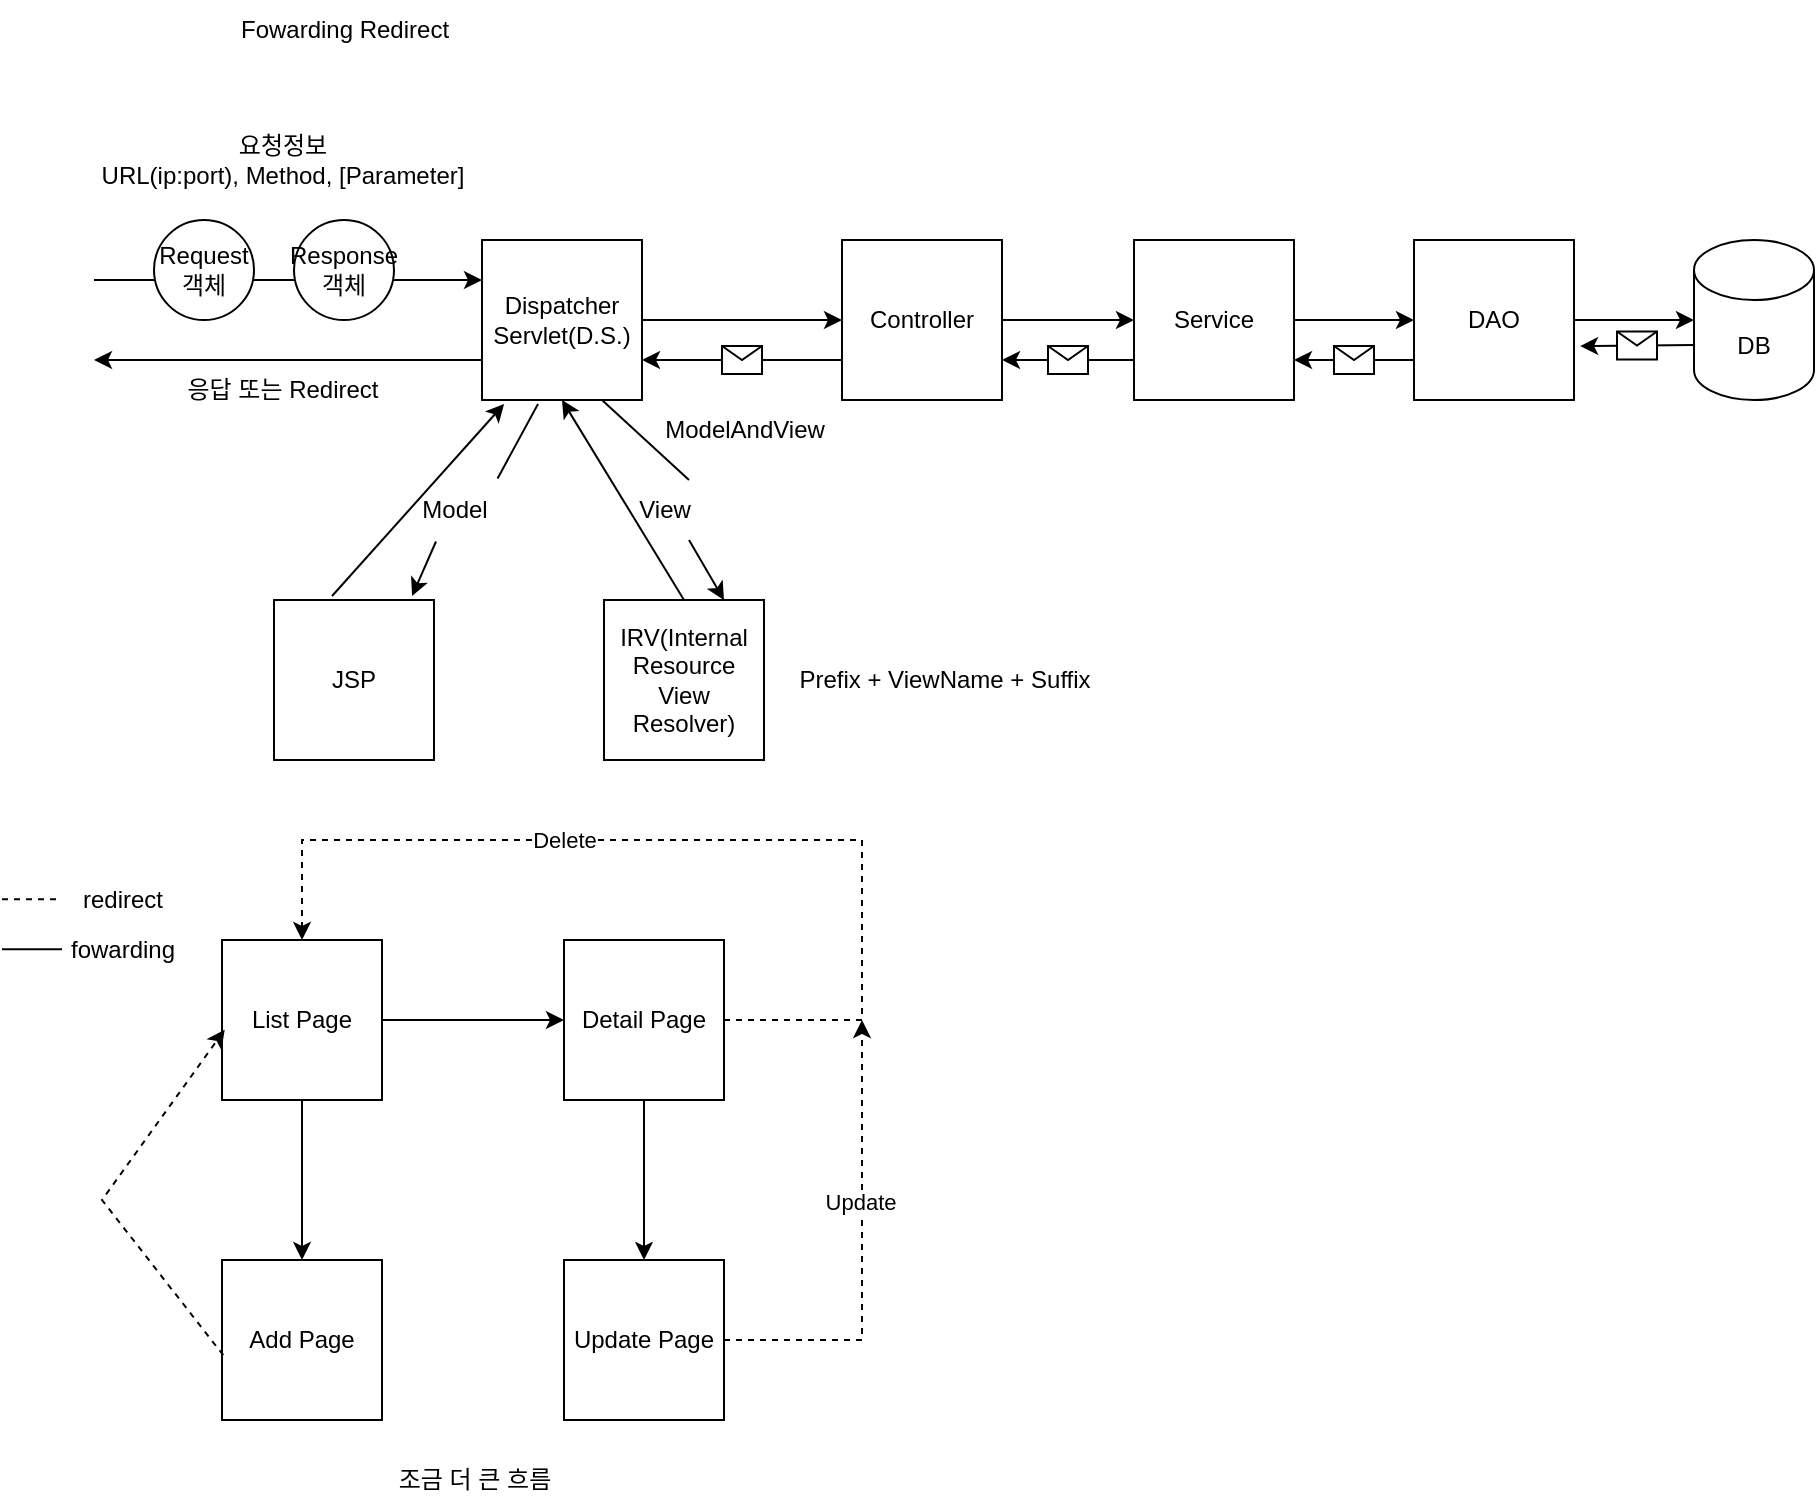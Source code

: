 <mxfile version="20.8.18" type="github" pages="4">
  <diagram name="Flow" id="SFtcmK7Nqqrt-ngyzojN">
    <mxGraphModel dx="1434" dy="756" grid="1" gridSize="10" guides="1" tooltips="1" connect="1" arrows="1" fold="1" page="1" pageScale="1" pageWidth="1169" pageHeight="827" math="0" shadow="0">
      <root>
        <mxCell id="0" />
        <mxCell id="1" parent="0" />
        <mxCell id="UZKCKIMM1cQln6kZ_rzy-1" value="DB" style="shape=cylinder3;whiteSpace=wrap;html=1;boundedLbl=1;backgroundOutline=1;size=15;" parent="1" vertex="1">
          <mxGeometry x="876" y="170" width="60" height="80" as="geometry" />
        </mxCell>
        <mxCell id="UZKCKIMM1cQln6kZ_rzy-2" value="DAO" style="whiteSpace=wrap;html=1;aspect=fixed;" parent="1" vertex="1">
          <mxGeometry x="736" y="170" width="80" height="80" as="geometry" />
        </mxCell>
        <mxCell id="UZKCKIMM1cQln6kZ_rzy-3" value="Service" style="whiteSpace=wrap;html=1;aspect=fixed;" parent="1" vertex="1">
          <mxGeometry x="596" y="170" width="80" height="80" as="geometry" />
        </mxCell>
        <mxCell id="UZKCKIMM1cQln6kZ_rzy-4" value="JSP" style="whiteSpace=wrap;html=1;aspect=fixed;" parent="1" vertex="1">
          <mxGeometry x="166" y="350" width="80" height="80" as="geometry" />
        </mxCell>
        <mxCell id="UZKCKIMM1cQln6kZ_rzy-5" value="Dispatcher Servlet(D.S.)" style="whiteSpace=wrap;html=1;aspect=fixed;" parent="1" vertex="1">
          <mxGeometry x="270" y="170" width="80" height="80" as="geometry" />
        </mxCell>
        <mxCell id="UZKCKIMM1cQln6kZ_rzy-6" value="IRV(Internal Resource View Resolver)" style="whiteSpace=wrap;html=1;aspect=fixed;" parent="1" vertex="1">
          <mxGeometry x="331" y="350" width="80" height="80" as="geometry" />
        </mxCell>
        <mxCell id="UZKCKIMM1cQln6kZ_rzy-7" value="" style="endArrow=classic;html=1;rounded=0;startArrow=none;" parent="1" source="UZKCKIMM1cQln6kZ_rzy-10" edge="1">
          <mxGeometry width="50" height="50" relative="1" as="geometry">
            <mxPoint x="476" y="260" as="sourcePoint" />
            <mxPoint x="516" y="210" as="targetPoint" />
          </mxGeometry>
        </mxCell>
        <mxCell id="UZKCKIMM1cQln6kZ_rzy-8" value="" style="endArrow=classic;html=1;rounded=0;exitX=0;exitY=0;exitDx=0;exitDy=52.5;exitPerimeter=0;entryX=1.038;entryY=0.663;entryDx=0;entryDy=0;entryPerimeter=0;" parent="1" source="UZKCKIMM1cQln6kZ_rzy-1" target="UZKCKIMM1cQln6kZ_rzy-2" edge="1">
          <mxGeometry relative="1" as="geometry">
            <mxPoint x="696" y="360" as="sourcePoint" />
            <mxPoint x="796" y="360" as="targetPoint" />
          </mxGeometry>
        </mxCell>
        <mxCell id="UZKCKIMM1cQln6kZ_rzy-9" value="" style="shape=message;html=1;outlineConnect=0;" parent="UZKCKIMM1cQln6kZ_rzy-8" vertex="1">
          <mxGeometry width="20" height="14" relative="1" as="geometry">
            <mxPoint x="-10" y="-7" as="offset" />
          </mxGeometry>
        </mxCell>
        <mxCell id="UZKCKIMM1cQln6kZ_rzy-10" value="Controller" style="whiteSpace=wrap;html=1;aspect=fixed;" parent="1" vertex="1">
          <mxGeometry x="450" y="170" width="80" height="80" as="geometry" />
        </mxCell>
        <mxCell id="UZKCKIMM1cQln6kZ_rzy-11" value="" style="endArrow=classic;html=1;rounded=0;entryX=0;entryY=0.5;entryDx=0;entryDy=0;" parent="1" source="UZKCKIMM1cQln6kZ_rzy-5" target="UZKCKIMM1cQln6kZ_rzy-10" edge="1">
          <mxGeometry width="50" height="50" relative="1" as="geometry">
            <mxPoint x="396" y="260" as="sourcePoint" />
            <mxPoint x="446" y="210" as="targetPoint" />
          </mxGeometry>
        </mxCell>
        <mxCell id="UZKCKIMM1cQln6kZ_rzy-12" value="" style="endArrow=classic;html=1;rounded=0;entryX=0;entryY=0.5;entryDx=0;entryDy=0;" parent="1" source="UZKCKIMM1cQln6kZ_rzy-10" target="UZKCKIMM1cQln6kZ_rzy-3" edge="1">
          <mxGeometry width="50" height="50" relative="1" as="geometry">
            <mxPoint x="530" y="260" as="sourcePoint" />
            <mxPoint x="596" y="210" as="targetPoint" />
          </mxGeometry>
        </mxCell>
        <mxCell id="UZKCKIMM1cQln6kZ_rzy-13" value="" style="endArrow=classic;html=1;rounded=0;entryX=0;entryY=0.5;entryDx=0;entryDy=0;" parent="1" source="UZKCKIMM1cQln6kZ_rzy-3" target="UZKCKIMM1cQln6kZ_rzy-2" edge="1">
          <mxGeometry width="50" height="50" relative="1" as="geometry">
            <mxPoint x="676" y="260" as="sourcePoint" />
            <mxPoint x="736" y="210" as="targetPoint" />
          </mxGeometry>
        </mxCell>
        <mxCell id="UZKCKIMM1cQln6kZ_rzy-14" value="" style="endArrow=classic;html=1;rounded=0;entryX=0;entryY=0.5;entryDx=0;entryDy=0;entryPerimeter=0;" parent="1" source="UZKCKIMM1cQln6kZ_rzy-2" target="UZKCKIMM1cQln6kZ_rzy-1" edge="1">
          <mxGeometry width="50" height="50" relative="1" as="geometry">
            <mxPoint x="816" y="260" as="sourcePoint" />
            <mxPoint x="886.711" y="210" as="targetPoint" />
          </mxGeometry>
        </mxCell>
        <mxCell id="UZKCKIMM1cQln6kZ_rzy-15" value="" style="endArrow=classic;html=1;rounded=0;exitX=0;exitY=0.75;exitDx=0;exitDy=0;entryX=1;entryY=0.75;entryDx=0;entryDy=0;" parent="1" source="UZKCKIMM1cQln6kZ_rzy-2" target="UZKCKIMM1cQln6kZ_rzy-3" edge="1">
          <mxGeometry relative="1" as="geometry">
            <mxPoint x="686" y="310" as="sourcePoint" />
            <mxPoint x="786" y="310" as="targetPoint" />
          </mxGeometry>
        </mxCell>
        <mxCell id="UZKCKIMM1cQln6kZ_rzy-16" value="" style="shape=message;html=1;outlineConnect=0;" parent="UZKCKIMM1cQln6kZ_rzy-15" vertex="1">
          <mxGeometry width="20" height="14" relative="1" as="geometry">
            <mxPoint x="-10" y="-7" as="offset" />
          </mxGeometry>
        </mxCell>
        <mxCell id="UZKCKIMM1cQln6kZ_rzy-17" value="" style="endArrow=classic;html=1;rounded=0;exitX=0;exitY=0.75;exitDx=0;exitDy=0;entryX=1;entryY=0.75;entryDx=0;entryDy=0;" parent="1" source="UZKCKIMM1cQln6kZ_rzy-3" target="UZKCKIMM1cQln6kZ_rzy-10" edge="1">
          <mxGeometry relative="1" as="geometry">
            <mxPoint x="686" y="310" as="sourcePoint" />
            <mxPoint x="786" y="310" as="targetPoint" />
          </mxGeometry>
        </mxCell>
        <mxCell id="UZKCKIMM1cQln6kZ_rzy-18" value="" style="shape=message;html=1;outlineConnect=0;" parent="UZKCKIMM1cQln6kZ_rzy-17" vertex="1">
          <mxGeometry width="20" height="14" relative="1" as="geometry">
            <mxPoint x="-10" y="-7" as="offset" />
          </mxGeometry>
        </mxCell>
        <mxCell id="UZKCKIMM1cQln6kZ_rzy-19" value="" style="endArrow=classic;html=1;rounded=0;exitX=0;exitY=0.75;exitDx=0;exitDy=0;entryX=1;entryY=0.75;entryDx=0;entryDy=0;" parent="1" source="UZKCKIMM1cQln6kZ_rzy-10" target="UZKCKIMM1cQln6kZ_rzy-5" edge="1">
          <mxGeometry relative="1" as="geometry">
            <mxPoint x="686" y="310" as="sourcePoint" />
            <mxPoint x="786" y="310" as="targetPoint" />
          </mxGeometry>
        </mxCell>
        <mxCell id="UZKCKIMM1cQln6kZ_rzy-20" value="" style="shape=message;html=1;outlineConnect=0;" parent="UZKCKIMM1cQln6kZ_rzy-19" vertex="1">
          <mxGeometry width="20" height="14" relative="1" as="geometry">
            <mxPoint x="-10" y="-7" as="offset" />
          </mxGeometry>
        </mxCell>
        <mxCell id="UZKCKIMM1cQln6kZ_rzy-21" value="ModelAndView" style="text;html=1;align=center;verticalAlign=middle;resizable=0;points=[];autosize=1;strokeColor=none;fillColor=none;" parent="1" vertex="1">
          <mxGeometry x="351" y="250" width="100" height="30" as="geometry" />
        </mxCell>
        <mxCell id="UZKCKIMM1cQln6kZ_rzy-22" value="" style="endArrow=classic;html=1;rounded=0;exitX=0.75;exitY=1;exitDx=0;exitDy=0;entryX=0.75;entryY=0;entryDx=0;entryDy=0;startArrow=none;" parent="1" source="UZKCKIMM1cQln6kZ_rzy-27" target="UZKCKIMM1cQln6kZ_rzy-6" edge="1">
          <mxGeometry width="50" height="50" relative="1" as="geometry">
            <mxPoint x="716" y="340" as="sourcePoint" />
            <mxPoint x="386" y="350" as="targetPoint" />
          </mxGeometry>
        </mxCell>
        <mxCell id="UZKCKIMM1cQln6kZ_rzy-23" value="Prefix + ViewName + Suffix" style="text;html=1;align=center;verticalAlign=middle;resizable=0;points=[];autosize=1;strokeColor=none;fillColor=none;" parent="1" vertex="1">
          <mxGeometry x="416" y="375" width="170" height="30" as="geometry" />
        </mxCell>
        <mxCell id="UZKCKIMM1cQln6kZ_rzy-24" value="" style="endArrow=classic;html=1;rounded=0;exitX=0.5;exitY=0;exitDx=0;exitDy=0;exitPerimeter=0;entryX=0.5;entryY=1;entryDx=0;entryDy=0;" parent="1" source="UZKCKIMM1cQln6kZ_rzy-6" target="UZKCKIMM1cQln6kZ_rzy-5" edge="1">
          <mxGeometry width="50" height="50" relative="1" as="geometry">
            <mxPoint x="716" y="340" as="sourcePoint" />
            <mxPoint x="766" y="290" as="targetPoint" />
          </mxGeometry>
        </mxCell>
        <mxCell id="UZKCKIMM1cQln6kZ_rzy-25" value="" style="endArrow=classic;html=1;rounded=0;exitX=0.35;exitY=1.025;exitDx=0;exitDy=0;entryX=0.863;entryY=-0.025;entryDx=0;entryDy=0;exitPerimeter=0;entryPerimeter=0;startArrow=none;" parent="1" source="UZKCKIMM1cQln6kZ_rzy-29" target="UZKCKIMM1cQln6kZ_rzy-4" edge="1">
          <mxGeometry width="50" height="50" relative="1" as="geometry">
            <mxPoint x="716" y="340" as="sourcePoint" />
            <mxPoint x="766" y="290" as="targetPoint" />
          </mxGeometry>
        </mxCell>
        <mxCell id="UZKCKIMM1cQln6kZ_rzy-26" value="" style="endArrow=none;html=1;rounded=0;exitX=0.75;exitY=1;exitDx=0;exitDy=0;entryX=0.75;entryY=0;entryDx=0;entryDy=0;" parent="1" source="UZKCKIMM1cQln6kZ_rzy-5" target="UZKCKIMM1cQln6kZ_rzy-27" edge="1">
          <mxGeometry width="50" height="50" relative="1" as="geometry">
            <mxPoint x="330" y="250" as="sourcePoint" />
            <mxPoint x="391" y="350" as="targetPoint" />
          </mxGeometry>
        </mxCell>
        <mxCell id="UZKCKIMM1cQln6kZ_rzy-27" value="View" style="text;html=1;align=center;verticalAlign=middle;resizable=0;points=[];autosize=1;strokeColor=none;fillColor=none;" parent="1" vertex="1">
          <mxGeometry x="336" y="290" width="50" height="30" as="geometry" />
        </mxCell>
        <mxCell id="UZKCKIMM1cQln6kZ_rzy-28" value="" style="endArrow=none;html=1;rounded=0;exitX=0.35;exitY=1.025;exitDx=0;exitDy=0;entryX=0.863;entryY=-0.025;entryDx=0;entryDy=0;exitPerimeter=0;entryPerimeter=0;" parent="1" source="UZKCKIMM1cQln6kZ_rzy-5" target="UZKCKIMM1cQln6kZ_rzy-29" edge="1">
          <mxGeometry width="50" height="50" relative="1" as="geometry">
            <mxPoint x="298" y="252" as="sourcePoint" />
            <mxPoint x="235.04" y="348" as="targetPoint" />
          </mxGeometry>
        </mxCell>
        <mxCell id="UZKCKIMM1cQln6kZ_rzy-29" value="Model" style="text;html=1;align=center;verticalAlign=middle;resizable=0;points=[];autosize=1;strokeColor=none;fillColor=none;" parent="1" vertex="1">
          <mxGeometry x="226" y="290" width="60" height="30" as="geometry" />
        </mxCell>
        <mxCell id="UZKCKIMM1cQln6kZ_rzy-30" value="" style="endArrow=classic;html=1;rounded=0;exitX=0.363;exitY=-0.025;exitDx=0;exitDy=0;exitPerimeter=0;entryX=0.138;entryY=1.025;entryDx=0;entryDy=0;entryPerimeter=0;" parent="1" source="UZKCKIMM1cQln6kZ_rzy-4" target="UZKCKIMM1cQln6kZ_rzy-5" edge="1">
          <mxGeometry width="50" height="50" relative="1" as="geometry">
            <mxPoint x="176" y="320" as="sourcePoint" />
            <mxPoint x="226" y="270" as="targetPoint" />
          </mxGeometry>
        </mxCell>
        <mxCell id="UZKCKIMM1cQln6kZ_rzy-31" value="" style="endArrow=classic;html=1;rounded=0;exitX=0;exitY=0.75;exitDx=0;exitDy=0;" parent="1" source="UZKCKIMM1cQln6kZ_rzy-5" edge="1">
          <mxGeometry width="50" height="50" relative="1" as="geometry">
            <mxPoint x="716" y="340" as="sourcePoint" />
            <mxPoint x="76" y="230" as="targetPoint" />
          </mxGeometry>
        </mxCell>
        <mxCell id="UZKCKIMM1cQln6kZ_rzy-32" value="" style="endArrow=classic;html=1;rounded=0;entryX=0;entryY=0.25;entryDx=0;entryDy=0;" parent="1" target="UZKCKIMM1cQln6kZ_rzy-5" edge="1">
          <mxGeometry width="50" height="50" relative="1" as="geometry">
            <mxPoint x="76" y="190" as="sourcePoint" />
            <mxPoint x="676" y="250" as="targetPoint" />
          </mxGeometry>
        </mxCell>
        <mxCell id="UZKCKIMM1cQln6kZ_rzy-33" value="요청정보&lt;br&gt;URL(ip:port), Method, [Parameter]" style="text;html=1;align=center;verticalAlign=middle;resizable=0;points=[];autosize=1;strokeColor=none;fillColor=none;" parent="1" vertex="1">
          <mxGeometry x="70" y="110" width="200" height="40" as="geometry" />
        </mxCell>
        <mxCell id="UZKCKIMM1cQln6kZ_rzy-34" value="Request&lt;br&gt;객체" style="ellipse;whiteSpace=wrap;html=1;aspect=fixed;" parent="1" vertex="1">
          <mxGeometry x="106" y="160" width="50" height="50" as="geometry" />
        </mxCell>
        <mxCell id="UZKCKIMM1cQln6kZ_rzy-35" value="Response&lt;br&gt;객체" style="ellipse;whiteSpace=wrap;html=1;aspect=fixed;" parent="1" vertex="1">
          <mxGeometry x="176" y="160" width="50" height="50" as="geometry" />
        </mxCell>
        <mxCell id="UZKCKIMM1cQln6kZ_rzy-36" value="Fowarding Redirect" style="text;html=1;align=center;verticalAlign=middle;resizable=0;points=[];autosize=1;strokeColor=none;fillColor=none;" parent="1" vertex="1">
          <mxGeometry x="136" y="50" width="130" height="30" as="geometry" />
        </mxCell>
        <mxCell id="UZKCKIMM1cQln6kZ_rzy-37" value="응답 또는 Redirect" style="text;html=1;align=center;verticalAlign=middle;resizable=0;points=[];autosize=1;strokeColor=none;fillColor=none;" parent="1" vertex="1">
          <mxGeometry x="110" y="230" width="120" height="30" as="geometry" />
        </mxCell>
        <mxCell id="UZKCKIMM1cQln6kZ_rzy-38" value="" style="edgeStyle=orthogonalEdgeStyle;rounded=0;orthogonalLoop=1;jettySize=auto;html=1;" parent="1" source="UZKCKIMM1cQln6kZ_rzy-40" target="UZKCKIMM1cQln6kZ_rzy-42" edge="1">
          <mxGeometry relative="1" as="geometry" />
        </mxCell>
        <mxCell id="UZKCKIMM1cQln6kZ_rzy-39" value="" style="edgeStyle=orthogonalEdgeStyle;rounded=0;orthogonalLoop=1;jettySize=auto;html=1;" parent="1" source="UZKCKIMM1cQln6kZ_rzy-40" target="UZKCKIMM1cQln6kZ_rzy-43" edge="1">
          <mxGeometry relative="1" as="geometry" />
        </mxCell>
        <mxCell id="UZKCKIMM1cQln6kZ_rzy-40" value="List Page" style="whiteSpace=wrap;html=1;aspect=fixed;" parent="1" vertex="1">
          <mxGeometry x="140" y="520" width="80" height="80" as="geometry" />
        </mxCell>
        <mxCell id="UZKCKIMM1cQln6kZ_rzy-41" value="" style="edgeStyle=orthogonalEdgeStyle;rounded=0;orthogonalLoop=1;jettySize=auto;html=1;" parent="1" source="UZKCKIMM1cQln6kZ_rzy-42" target="UZKCKIMM1cQln6kZ_rzy-47" edge="1">
          <mxGeometry relative="1" as="geometry" />
        </mxCell>
        <mxCell id="UZKCKIMM1cQln6kZ_rzy-42" value="Detail Page" style="whiteSpace=wrap;html=1;aspect=fixed;" parent="1" vertex="1">
          <mxGeometry x="311" y="520" width="80" height="80" as="geometry" />
        </mxCell>
        <mxCell id="UZKCKIMM1cQln6kZ_rzy-43" value="Add Page" style="whiteSpace=wrap;html=1;aspect=fixed;" parent="1" vertex="1">
          <mxGeometry x="140" y="680" width="80" height="80" as="geometry" />
        </mxCell>
        <mxCell id="UZKCKIMM1cQln6kZ_rzy-44" value="" style="endArrow=classic;html=1;rounded=0;exitX=0.008;exitY=0.595;exitDx=0;exitDy=0;exitPerimeter=0;entryX=0.017;entryY=0.561;entryDx=0;entryDy=0;entryPerimeter=0;dashed=1;" parent="1" source="UZKCKIMM1cQln6kZ_rzy-43" target="UZKCKIMM1cQln6kZ_rzy-40" edge="1">
          <mxGeometry width="50" height="50" relative="1" as="geometry">
            <mxPoint x="140" y="720" as="sourcePoint" />
            <mxPoint x="190" y="670" as="targetPoint" />
            <Array as="points">
              <mxPoint x="80" y="650" />
            </Array>
          </mxGeometry>
        </mxCell>
        <mxCell id="UZKCKIMM1cQln6kZ_rzy-45" value="" style="endArrow=classic;html=1;rounded=0;dashed=1;exitX=1;exitY=0.5;exitDx=0;exitDy=0;entryX=0.5;entryY=0;entryDx=0;entryDy=0;" parent="1" source="UZKCKIMM1cQln6kZ_rzy-42" target="UZKCKIMM1cQln6kZ_rzy-40" edge="1">
          <mxGeometry width="50" height="50" relative="1" as="geometry">
            <mxPoint x="391" y="560" as="sourcePoint" />
            <mxPoint x="441" y="510" as="targetPoint" />
            <Array as="points">
              <mxPoint x="460" y="560" />
              <mxPoint x="460" y="470" />
              <mxPoint x="180" y="470" />
            </Array>
          </mxGeometry>
        </mxCell>
        <mxCell id="UZKCKIMM1cQln6kZ_rzy-46" value="Delete" style="edgeLabel;html=1;align=center;verticalAlign=middle;resizable=0;points=[];" parent="UZKCKIMM1cQln6kZ_rzy-45" vertex="1" connectable="0">
          <mxGeometry x="0.325" relative="1" as="geometry">
            <mxPoint x="16" as="offset" />
          </mxGeometry>
        </mxCell>
        <mxCell id="UZKCKIMM1cQln6kZ_rzy-47" value="Update Page" style="whiteSpace=wrap;html=1;aspect=fixed;" parent="1" vertex="1">
          <mxGeometry x="311" y="680" width="80" height="80" as="geometry" />
        </mxCell>
        <mxCell id="UZKCKIMM1cQln6kZ_rzy-48" value="" style="endArrow=none;html=1;rounded=0;dashed=1;" parent="1" edge="1">
          <mxGeometry width="50" height="50" relative="1" as="geometry">
            <mxPoint x="30" y="499.66" as="sourcePoint" />
            <mxPoint x="60" y="499.66" as="targetPoint" />
          </mxGeometry>
        </mxCell>
        <mxCell id="UZKCKIMM1cQln6kZ_rzy-49" value="redirect" style="text;html=1;align=center;verticalAlign=middle;resizable=0;points=[];autosize=1;strokeColor=none;fillColor=none;" parent="1" vertex="1">
          <mxGeometry x="60" y="485" width="60" height="30" as="geometry" />
        </mxCell>
        <mxCell id="UZKCKIMM1cQln6kZ_rzy-50" value="" style="endArrow=classic;html=1;rounded=0;dashed=1;exitX=1;exitY=0.5;exitDx=0;exitDy=0;" parent="1" source="UZKCKIMM1cQln6kZ_rzy-47" edge="1">
          <mxGeometry width="50" height="50" relative="1" as="geometry">
            <mxPoint x="391" y="720" as="sourcePoint" />
            <mxPoint x="460" y="560" as="targetPoint" />
            <Array as="points">
              <mxPoint x="460" y="720" />
            </Array>
          </mxGeometry>
        </mxCell>
        <mxCell id="UZKCKIMM1cQln6kZ_rzy-51" value="Update" style="edgeLabel;html=1;align=center;verticalAlign=middle;resizable=0;points=[];" parent="UZKCKIMM1cQln6kZ_rzy-50" vertex="1" connectable="0">
          <mxGeometry x="0.211" y="1" relative="1" as="geometry">
            <mxPoint as="offset" />
          </mxGeometry>
        </mxCell>
        <mxCell id="UZKCKIMM1cQln6kZ_rzy-52" value="" style="endArrow=none;html=1;rounded=0;" parent="1" edge="1">
          <mxGeometry width="50" height="50" relative="1" as="geometry">
            <mxPoint x="30" y="524.66" as="sourcePoint" />
            <mxPoint x="60" y="524.66" as="targetPoint" />
          </mxGeometry>
        </mxCell>
        <mxCell id="UZKCKIMM1cQln6kZ_rzy-53" value="fowarding" style="text;html=1;align=center;verticalAlign=middle;resizable=0;points=[];autosize=1;strokeColor=none;fillColor=none;" parent="1" vertex="1">
          <mxGeometry x="50" y="510" width="80" height="30" as="geometry" />
        </mxCell>
        <mxCell id="UZKCKIMM1cQln6kZ_rzy-54" value="조금 더 큰 흐름" style="text;html=1;align=center;verticalAlign=middle;resizable=0;points=[];autosize=1;strokeColor=none;fillColor=none;" parent="1" vertex="1">
          <mxGeometry x="211" y="775" width="110" height="30" as="geometry" />
        </mxCell>
      </root>
    </mxGraphModel>
  </diagram>
  <diagram name="Class Diagram - Product" id="oJIKgDH8NWRH0oZ029Za">
    <mxGraphModel dx="1434" dy="756" grid="1" gridSize="10" guides="1" tooltips="1" connect="1" arrows="1" fold="1" page="1" pageScale="1" pageWidth="1169" pageHeight="827" math="0" shadow="0">
      <root>
        <mxCell id="0" />
        <mxCell id="1" parent="0" />
        <mxCell id="afDt_r49-M6QYHOoE6Rl-1" value="ProductDAO" style="swimlane;fontStyle=1;align=center;verticalAlign=top;childLayout=stackLayout;horizontal=1;startSize=26;horizontalStack=0;resizeParent=1;resizeParentMax=0;resizeLast=0;collapsible=1;marginBottom=0;" parent="1" vertex="1">
          <mxGeometry x="770" y="130" width="260" height="190" as="geometry" />
        </mxCell>
        <mxCell id="afDt_r49-M6QYHOoE6Rl-2" value="- sqlSession: SqlSession&#xa;- NAMESPACE : String" style="text;strokeColor=none;fillColor=none;align=left;verticalAlign=top;spacingLeft=4;spacingRight=4;overflow=hidden;rotatable=0;points=[[0,0.5],[1,0.5]];portConstraint=eastwest;" parent="afDt_r49-M6QYHOoE6Rl-1" vertex="1">
          <mxGeometry y="26" width="260" height="44" as="geometry" />
        </mxCell>
        <mxCell id="afDt_r49-M6QYHOoE6Rl-3" value="" style="line;strokeWidth=1;fillColor=none;align=left;verticalAlign=middle;spacingTop=-1;spacingLeft=3;spacingRight=3;rotatable=0;labelPosition=right;points=[];portConstraint=eastwest;strokeColor=inherit;" parent="afDt_r49-M6QYHOoE6Rl-1" vertex="1">
          <mxGeometry y="70" width="260" height="10" as="geometry" />
        </mxCell>
        <mxCell id="afDt_r49-M6QYHOoE6Rl-4" value="+ getProductList(): List&lt;ProductDTO&gt;&#xa;+ getProductDetail(ProductDTO): ProductDTO&#xa;+ setProductAdd(ProductDTO): int" style="text;strokeColor=none;fillColor=none;align=left;verticalAlign=top;spacingLeft=4;spacingRight=4;overflow=hidden;rotatable=0;points=[[0,0.5],[1,0.5]];portConstraint=eastwest;" parent="afDt_r49-M6QYHOoE6Rl-1" vertex="1">
          <mxGeometry y="80" width="260" height="110" as="geometry" />
        </mxCell>
        <mxCell id="afDt_r49-M6QYHOoE6Rl-5" value="&lt;font style=&quot;font-size: 24px;&quot;&gt;Class Diagram&lt;/font&gt;" style="text;html=1;align=center;verticalAlign=middle;resizable=0;points=[];autosize=1;strokeColor=none;fillColor=none;" parent="1" vertex="1">
          <mxGeometry x="40" y="40" width="180" height="40" as="geometry" />
        </mxCell>
        <mxCell id="afDt_r49-M6QYHOoE6Rl-6" value="&lt;font style=&quot;font-size: 12px;&quot;&gt;Product&lt;br&gt;&lt;/font&gt;" style="text;html=1;align=center;verticalAlign=middle;resizable=0;points=[];autosize=1;strokeColor=none;fillColor=none;fontSize=24;" parent="1" vertex="1">
          <mxGeometry x="40" y="80" width="60" height="40" as="geometry" />
        </mxCell>
        <mxCell id="afDt_r49-M6QYHOoE6Rl-8" value="ProductService" style="swimlane;fontStyle=1;align=center;verticalAlign=top;childLayout=stackLayout;horizontal=1;startSize=26;horizontalStack=0;resizeParent=1;resizeParentMax=0;resizeLast=0;collapsible=1;marginBottom=0;fontSize=12;" parent="1" vertex="1">
          <mxGeometry x="370" y="130" width="340" height="200" as="geometry" />
        </mxCell>
        <mxCell id="afDt_r49-M6QYHOoE6Rl-9" value="- ProductDAO: ProductDAO" style="text;strokeColor=none;fillColor=none;align=left;verticalAlign=top;spacingLeft=4;spacingRight=4;overflow=hidden;rotatable=0;points=[[0,0.5],[1,0.5]];portConstraint=eastwest;fontSize=12;" parent="afDt_r49-M6QYHOoE6Rl-8" vertex="1">
          <mxGeometry y="26" width="340" height="26" as="geometry" />
        </mxCell>
        <mxCell id="afDt_r49-M6QYHOoE6Rl-10" value="" style="line;strokeWidth=1;fillColor=none;align=left;verticalAlign=middle;spacingTop=-1;spacingLeft=3;spacingRight=3;rotatable=0;labelPosition=right;points=[];portConstraint=eastwest;strokeColor=inherit;fontSize=12;" parent="afDt_r49-M6QYHOoE6Rl-8" vertex="1">
          <mxGeometry y="52" width="340" height="8" as="geometry" />
        </mxCell>
        <mxCell id="afDt_r49-M6QYHOoE6Rl-11" value="+ getProductList(): List&lt;ProductDTO&gt;&#xa;+ getProductDetail(ProductDTO): ProductDTO&#xa;+ setProductAdd(ProductDTO, List&lt;ProductOptionDTO&gt;): int" style="text;strokeColor=none;fillColor=none;align=left;verticalAlign=top;spacingLeft=4;spacingRight=4;overflow=hidden;rotatable=0;points=[[0,0.5],[1,0.5]];portConstraint=eastwest;fontSize=12;" parent="afDt_r49-M6QYHOoE6Rl-8" vertex="1">
          <mxGeometry y="60" width="340" height="140" as="geometry" />
        </mxCell>
        <mxCell id="afDt_r49-M6QYHOoE6Rl-12" value="ProductController" style="swimlane;fontStyle=1;align=center;verticalAlign=top;childLayout=stackLayout;horizontal=1;startSize=26;horizontalStack=0;resizeParent=1;resizeParentMax=0;resizeLast=0;collapsible=1;marginBottom=0;fontSize=12;" parent="1" vertex="1">
          <mxGeometry x="40" y="130" width="270" height="200" as="geometry" />
        </mxCell>
        <mxCell id="afDt_r49-M6QYHOoE6Rl-13" value="- ProductService: ProductService" style="text;strokeColor=none;fillColor=none;align=left;verticalAlign=top;spacingLeft=4;spacingRight=4;overflow=hidden;rotatable=0;points=[[0,0.5],[1,0.5]];portConstraint=eastwest;fontSize=12;" parent="afDt_r49-M6QYHOoE6Rl-12" vertex="1">
          <mxGeometry y="26" width="270" height="26" as="geometry" />
        </mxCell>
        <mxCell id="afDt_r49-M6QYHOoE6Rl-14" value="" style="line;strokeWidth=1;fillColor=none;align=left;verticalAlign=middle;spacingTop=-1;spacingLeft=3;spacingRight=3;rotatable=0;labelPosition=right;points=[];portConstraint=eastwest;strokeColor=inherit;fontSize=12;" parent="afDt_r49-M6QYHOoE6Rl-12" vertex="1">
          <mxGeometry y="52" width="270" height="8" as="geometry" />
        </mxCell>
        <mxCell id="afDt_r49-M6QYHOoE6Rl-15" value="+ getProductList(): ModelAndView&#xa;+ getProductDetail(ProductDTO): String&#xa;+ setProductAdd(): Void&#xa;+ setProductAdd(ProductDTO): String" style="text;strokeColor=none;fillColor=none;align=left;verticalAlign=top;spacingLeft=4;spacingRight=4;overflow=hidden;rotatable=0;points=[[0,0.5],[1,0.5]];portConstraint=eastwest;fontSize=12;" parent="afDt_r49-M6QYHOoE6Rl-12" vertex="1">
          <mxGeometry y="60" width="270" height="140" as="geometry" />
        </mxCell>
        <mxCell id="afDt_r49-M6QYHOoE6Rl-17" value="" style="edgeStyle=orthogonalEdgeStyle;rounded=0;orthogonalLoop=1;jettySize=auto;html=1;fontSize=12;" parent="1" source="afDt_r49-M6QYHOoE6Rl-15" target="afDt_r49-M6QYHOoE6Rl-11" edge="1">
          <mxGeometry relative="1" as="geometry" />
        </mxCell>
        <mxCell id="afDt_r49-M6QYHOoE6Rl-20" value="ProductControll는&lt;br&gt;ProductService를 참조하겠다&lt;br&gt;= 즉, 필요하다. 의존적이다" style="text;html=1;align=center;verticalAlign=middle;resizable=0;points=[];autosize=1;strokeColor=none;fillColor=none;fontSize=12;" parent="1" vertex="1">
          <mxGeometry x="250" y="330" width="180" height="60" as="geometry" />
        </mxCell>
        <mxCell id="afDt_r49-M6QYHOoE6Rl-21" value="ProductService는&lt;br&gt;ProductDAO를 참조하겠다.&lt;br&gt;= 즉, 필요하다. 의존적이다" style="text;html=1;align=center;verticalAlign=middle;resizable=0;points=[];autosize=1;strokeColor=none;fillColor=none;fontSize=12;" parent="1" vertex="1">
          <mxGeometry x="660" y="329" width="170" height="60" as="geometry" />
        </mxCell>
        <mxCell id="afDt_r49-M6QYHOoE6Rl-37" value="" style="edgeStyle=orthogonalEdgeStyle;rounded=0;orthogonalLoop=1;jettySize=auto;html=1;fontSize=12;" parent="1" source="afDt_r49-M6QYHOoE6Rl-11" target="afDt_r49-M6QYHOoE6Rl-4" edge="1">
          <mxGeometry relative="1" as="geometry" />
        </mxCell>
      </root>
    </mxGraphModel>
  </diagram>
  <diagram name="Class Diagram - Member" id="LSad5rz9S8A5LqyNK1hd">
    <mxGraphModel dx="1434" dy="756" grid="1" gridSize="10" guides="1" tooltips="1" connect="1" arrows="1" fold="1" page="1" pageScale="1" pageWidth="1169" pageHeight="827" math="0" shadow="0">
      <root>
        <mxCell id="0" />
        <mxCell id="1" parent="0" />
        <mxCell id="8meTgkc3xByESBasRRkq-5" value="&lt;font style=&quot;font-size: 24px;&quot;&gt;Class Diagram&lt;/font&gt;" style="text;html=1;align=center;verticalAlign=middle;resizable=0;points=[];autosize=1;strokeColor=none;fillColor=none;" parent="1" vertex="1">
          <mxGeometry x="40" y="40" width="180" height="40" as="geometry" />
        </mxCell>
        <mxCell id="8meTgkc3xByESBasRRkq-19" value="MemberDAO&#xa;" style="swimlane;fontStyle=1;align=center;verticalAlign=top;childLayout=stackLayout;horizontal=1;startSize=26;horizontalStack=0;resizeParent=1;resizeParentMax=0;resizeLast=0;collapsible=1;marginBottom=0;fontSize=12;" parent="1" vertex="1">
          <mxGeometry x="780" y="130" width="260" height="170" as="geometry" />
        </mxCell>
        <mxCell id="8meTgkc3xByESBasRRkq-20" value="- sqlSession: SqlSession&#xa;- NAMESPACE: String" style="text;strokeColor=none;fillColor=none;align=left;verticalAlign=top;spacingLeft=4;spacingRight=4;overflow=hidden;rotatable=0;points=[[0,0.5],[1,0.5]];portConstraint=eastwest;fontSize=12;" parent="8meTgkc3xByESBasRRkq-19" vertex="1">
          <mxGeometry y="26" width="260" height="44" as="geometry" />
        </mxCell>
        <mxCell id="8meTgkc3xByESBasRRkq-21" value="" style="line;strokeWidth=1;fillColor=none;align=left;verticalAlign=middle;spacingTop=-1;spacingLeft=3;spacingRight=3;rotatable=0;labelPosition=right;points=[];portConstraint=eastwest;strokeColor=inherit;fontSize=12;" parent="8meTgkc3xByESBasRRkq-19" vertex="1">
          <mxGeometry y="70" width="260" height="8" as="geometry" />
        </mxCell>
        <mxCell id="8meTgkc3xByESBasRRkq-22" value="+ setMemberAdd(MemberDTO): int" style="text;strokeColor=none;fillColor=none;align=left;verticalAlign=top;spacingLeft=4;spacingRight=4;overflow=hidden;rotatable=0;points=[[0,0.5],[1,0.5]];portConstraint=eastwest;fontSize=12;" parent="8meTgkc3xByESBasRRkq-19" vertex="1">
          <mxGeometry y="78" width="260" height="92" as="geometry" />
        </mxCell>
        <mxCell id="8meTgkc3xByESBasRRkq-23" value="Member" style="text;html=1;align=center;verticalAlign=middle;resizable=0;points=[];autosize=1;strokeColor=none;fillColor=none;fontSize=12;" parent="1" vertex="1">
          <mxGeometry x="40" y="90" width="70" height="30" as="geometry" />
        </mxCell>
        <mxCell id="8meTgkc3xByESBasRRkq-24" value="MemberService" style="swimlane;fontStyle=1;align=center;verticalAlign=top;childLayout=stackLayout;horizontal=1;startSize=26;horizontalStack=0;resizeParent=1;resizeParentMax=0;resizeLast=0;collapsible=1;marginBottom=0;fontSize=12;" parent="1" vertex="1">
          <mxGeometry x="390" y="130" width="330" height="170" as="geometry" />
        </mxCell>
        <mxCell id="8meTgkc3xByESBasRRkq-25" value="- memberDAO: MemberDAO" style="text;strokeColor=none;fillColor=none;align=left;verticalAlign=top;spacingLeft=4;spacingRight=4;overflow=hidden;rotatable=0;points=[[0,0.5],[1,0.5]];portConstraint=eastwest;fontSize=12;" parent="8meTgkc3xByESBasRRkq-24" vertex="1">
          <mxGeometry y="26" width="330" height="26" as="geometry" />
        </mxCell>
        <mxCell id="8meTgkc3xByESBasRRkq-26" value="" style="line;strokeWidth=1;fillColor=none;align=left;verticalAlign=middle;spacingTop=-1;spacingLeft=3;spacingRight=3;rotatable=0;labelPosition=right;points=[];portConstraint=eastwest;strokeColor=inherit;fontSize=12;" parent="8meTgkc3xByESBasRRkq-24" vertex="1">
          <mxGeometry y="52" width="330" height="8" as="geometry" />
        </mxCell>
        <mxCell id="8meTgkc3xByESBasRRkq-27" value="+ setMemberAdd(memberDTO): int" style="text;strokeColor=none;fillColor=none;align=left;verticalAlign=top;spacingLeft=4;spacingRight=4;overflow=hidden;rotatable=0;points=[[0,0.5],[1,0.5]];portConstraint=eastwest;fontSize=12;" parent="8meTgkc3xByESBasRRkq-24" vertex="1">
          <mxGeometry y="60" width="330" height="110" as="geometry" />
        </mxCell>
        <mxCell id="8meTgkc3xByESBasRRkq-28" value="MemberController" style="swimlane;fontStyle=1;align=center;verticalAlign=top;childLayout=stackLayout;horizontal=1;startSize=26;horizontalStack=0;resizeParent=1;resizeParentMax=0;resizeLast=0;collapsible=1;marginBottom=0;fontSize=12;" parent="1" vertex="1">
          <mxGeometry x="50" y="130" width="270" height="170" as="geometry" />
        </mxCell>
        <mxCell id="8meTgkc3xByESBasRRkq-29" value="- memberService: MemberService" style="text;strokeColor=none;fillColor=none;align=left;verticalAlign=top;spacingLeft=4;spacingRight=4;overflow=hidden;rotatable=0;points=[[0,0.5],[1,0.5]];portConstraint=eastwest;fontSize=12;" parent="8meTgkc3xByESBasRRkq-28" vertex="1">
          <mxGeometry y="26" width="270" height="26" as="geometry" />
        </mxCell>
        <mxCell id="8meTgkc3xByESBasRRkq-30" value="" style="line;strokeWidth=1;fillColor=none;align=left;verticalAlign=middle;spacingTop=-1;spacingLeft=3;spacingRight=3;rotatable=0;labelPosition=right;points=[];portConstraint=eastwest;strokeColor=inherit;fontSize=12;" parent="8meTgkc3xByESBasRRkq-28" vertex="1">
          <mxGeometry y="52" width="270" height="8" as="geometry" />
        </mxCell>
        <mxCell id="8meTgkc3xByESBasRRkq-31" value="+ setMemberAdd(): Void&#xa;+ setMemberAdd(MemberDTO): String" style="text;strokeColor=none;fillColor=none;align=left;verticalAlign=top;spacingLeft=4;spacingRight=4;overflow=hidden;rotatable=0;points=[[0,0.5],[1,0.5]];portConstraint=eastwest;fontSize=12;" parent="8meTgkc3xByESBasRRkq-28" vertex="1">
          <mxGeometry y="60" width="270" height="110" as="geometry" />
        </mxCell>
        <mxCell id="8meTgkc3xByESBasRRkq-33" value="" style="edgeStyle=orthogonalEdgeStyle;rounded=0;orthogonalLoop=1;jettySize=auto;html=1;fontSize=12;" parent="1" source="8meTgkc3xByESBasRRkq-31" target="8meTgkc3xByESBasRRkq-27" edge="1">
          <mxGeometry relative="1" as="geometry" />
        </mxCell>
        <mxCell id="8meTgkc3xByESBasRRkq-34" value="" style="edgeStyle=orthogonalEdgeStyle;rounded=0;orthogonalLoop=1;jettySize=auto;html=1;fontSize=12;" parent="1" source="8meTgkc3xByESBasRRkq-27" target="8meTgkc3xByESBasRRkq-22" edge="1">
          <mxGeometry relative="1" as="geometry" />
        </mxCell>
      </root>
    </mxGraphModel>
  </diagram>
  <diagram id="3InIwJ8d-Wb8pKKtj7sz" name="Class Diagram - BankBook">
    <mxGraphModel dx="1434" dy="756" grid="1" gridSize="10" guides="1" tooltips="1" connect="1" arrows="1" fold="1" page="1" pageScale="1" pageWidth="1169" pageHeight="827" math="0" shadow="0">
      <root>
        <mxCell id="0" />
        <mxCell id="1" parent="0" />
        <mxCell id="59W39HSvaZz6ngL0H4Sn-1" value="BankBook" style="text;html=1;align=center;verticalAlign=middle;resizable=0;points=[];autosize=1;strokeColor=none;fillColor=none;" vertex="1" parent="1">
          <mxGeometry x="40" y="90" width="80" height="30" as="geometry" />
        </mxCell>
        <mxCell id="59W39HSvaZz6ngL0H4Sn-2" value="BankBookDAO" style="swimlane;fontStyle=1;align=center;verticalAlign=top;childLayout=stackLayout;horizontal=1;startSize=26;horizontalStack=0;resizeParent=1;resizeParentMax=0;resizeLast=0;collapsible=1;marginBottom=0;" vertex="1" parent="1">
          <mxGeometry x="780" y="131" width="300" height="200" as="geometry" />
        </mxCell>
        <mxCell id="59W39HSvaZz6ngL0H4Sn-3" value="- sqlSession: SqlSession&#xa;- NAMESPACE: String" style="text;strokeColor=none;fillColor=none;align=left;verticalAlign=top;spacingLeft=4;spacingRight=4;overflow=hidden;rotatable=0;points=[[0,0.5],[1,0.5]];portConstraint=eastwest;" vertex="1" parent="59W39HSvaZz6ngL0H4Sn-2">
          <mxGeometry y="26" width="300" height="44" as="geometry" />
        </mxCell>
        <mxCell id="59W39HSvaZz6ngL0H4Sn-4" value="" style="line;strokeWidth=1;fillColor=none;align=left;verticalAlign=middle;spacingTop=-1;spacingLeft=3;spacingRight=3;rotatable=0;labelPosition=right;points=[];portConstraint=eastwest;strokeColor=inherit;" vertex="1" parent="59W39HSvaZz6ngL0H4Sn-2">
          <mxGeometry y="70" width="300" height="8" as="geometry" />
        </mxCell>
        <mxCell id="59W39HSvaZz6ngL0H4Sn-5" value="+ getBankBookList() : List&lt;BankBookDTO&gt;&#xa;+ getBankBookDetail(BankBookDTO): BankBookDTO&#xa;+ setBankBookAdd(BankBookDTO): int&#xa;+ setBankBookUpdate(BankBookDTO): int&#xa;+ setBankBookDelete(BankBookDTO): int" style="text;strokeColor=none;fillColor=none;align=left;verticalAlign=top;spacingLeft=4;spacingRight=4;overflow=hidden;rotatable=0;points=[[0,0.5],[1,0.5]];portConstraint=eastwest;" vertex="1" parent="59W39HSvaZz6ngL0H4Sn-2">
          <mxGeometry y="78" width="300" height="122" as="geometry" />
        </mxCell>
        <mxCell id="59W39HSvaZz6ngL0H4Sn-6" value="BankBookService" style="swimlane;fontStyle=1;align=center;verticalAlign=top;childLayout=stackLayout;horizontal=1;startSize=26;horizontalStack=0;resizeParent=1;resizeParentMax=0;resizeLast=0;collapsible=1;marginBottom=0;" vertex="1" parent="1">
          <mxGeometry x="410" y="131" width="300" height="200" as="geometry" />
        </mxCell>
        <mxCell id="59W39HSvaZz6ngL0H4Sn-7" value="- bankBookDAO: BankBookDAO" style="text;strokeColor=none;fillColor=none;align=left;verticalAlign=top;spacingLeft=4;spacingRight=4;overflow=hidden;rotatable=0;points=[[0,0.5],[1,0.5]];portConstraint=eastwest;" vertex="1" parent="59W39HSvaZz6ngL0H4Sn-6">
          <mxGeometry y="26" width="300" height="44" as="geometry" />
        </mxCell>
        <mxCell id="59W39HSvaZz6ngL0H4Sn-8" value="" style="line;strokeWidth=1;fillColor=none;align=left;verticalAlign=middle;spacingTop=-1;spacingLeft=3;spacingRight=3;rotatable=0;labelPosition=right;points=[];portConstraint=eastwest;strokeColor=inherit;" vertex="1" parent="59W39HSvaZz6ngL0H4Sn-6">
          <mxGeometry y="70" width="300" height="8" as="geometry" />
        </mxCell>
        <mxCell id="59W39HSvaZz6ngL0H4Sn-9" value="+ getBankBookList() : List&lt;BankBookDTO&gt;&#xa;+ getBankBookDetail(BankBookDTO): BankBookDTO&#xa;+ setBankBookAdd(BankBookDTO): int&#xa;+ setBankBookUpdate(BankBookDTO): int&#xa;+ setBankBookDelete(BankBookDTO): int" style="text;strokeColor=none;fillColor=none;align=left;verticalAlign=top;spacingLeft=4;spacingRight=4;overflow=hidden;rotatable=0;points=[[0,0.5],[1,0.5]];portConstraint=eastwest;" vertex="1" parent="59W39HSvaZz6ngL0H4Sn-6">
          <mxGeometry y="78" width="300" height="122" as="geometry" />
        </mxCell>
        <mxCell id="59W39HSvaZz6ngL0H4Sn-10" value="" style="edgeStyle=orthogonalEdgeStyle;rounded=0;orthogonalLoop=1;jettySize=auto;html=1;" edge="1" parent="1" source="59W39HSvaZz6ngL0H4Sn-9" target="59W39HSvaZz6ngL0H4Sn-5">
          <mxGeometry relative="1" as="geometry" />
        </mxCell>
        <mxCell id="59W39HSvaZz6ngL0H4Sn-11" value="BankBookService가 BankBookDAO를 참조하겠다&lt;br&gt;(= BankBookService내에 BankBookDAO객체가 있어야한다)" style="text;html=1;align=center;verticalAlign=middle;resizable=0;points=[];autosize=1;strokeColor=none;fillColor=none;" vertex="1" parent="1">
          <mxGeometry x="570" y="331" width="340" height="40" as="geometry" />
        </mxCell>
        <mxCell id="59W39HSvaZz6ngL0H4Sn-12" value="BankBookController" style="swimlane;fontStyle=1;align=center;verticalAlign=top;childLayout=stackLayout;horizontal=1;startSize=26;horizontalStack=0;resizeParent=1;resizeParentMax=0;resizeLast=0;collapsible=1;marginBottom=0;" vertex="1" parent="1">
          <mxGeometry x="50" y="131" width="300" height="200" as="geometry" />
        </mxCell>
        <mxCell id="59W39HSvaZz6ngL0H4Sn-13" value="- bankBookService: BankBookService" style="text;strokeColor=none;fillColor=none;align=left;verticalAlign=top;spacingLeft=4;spacingRight=4;overflow=hidden;rotatable=0;points=[[0,0.5],[1,0.5]];portConstraint=eastwest;" vertex="1" parent="59W39HSvaZz6ngL0H4Sn-12">
          <mxGeometry y="26" width="300" height="44" as="geometry" />
        </mxCell>
        <mxCell id="59W39HSvaZz6ngL0H4Sn-14" value="" style="line;strokeWidth=1;fillColor=none;align=left;verticalAlign=middle;spacingTop=-1;spacingLeft=3;spacingRight=3;rotatable=0;labelPosition=right;points=[];portConstraint=eastwest;strokeColor=inherit;" vertex="1" parent="59W39HSvaZz6ngL0H4Sn-12">
          <mxGeometry y="70" width="300" height="8" as="geometry" />
        </mxCell>
        <mxCell id="59W39HSvaZz6ngL0H4Sn-15" value="+ getBankBookList() : ModelAndView&#xa;+ getBankBookDetail(BankBookDTO): ModelAndView&#xa;+ setBankBookAdd(BankBookDTO): ModelAndView&#xa;+ setBankBookUpdate(BankBookDTO): ModelAndView&#xa;+ setBankBookDelete(BankBookDTO): ModelAndView" style="text;strokeColor=none;fillColor=none;align=left;verticalAlign=top;spacingLeft=4;spacingRight=4;overflow=hidden;rotatable=0;points=[[0,0.5],[1,0.5]];portConstraint=eastwest;" vertex="1" parent="59W39HSvaZz6ngL0H4Sn-12">
          <mxGeometry y="78" width="300" height="122" as="geometry" />
        </mxCell>
        <mxCell id="59W39HSvaZz6ngL0H4Sn-16" value="Controller의 메서드가 리턴하는 타입&lt;br&gt;- void, String, ModelAndView&lt;br&gt;&lt;br&gt;모두다 같은 타입으로 통일해도 상관없다." style="text;html=1;align=center;verticalAlign=middle;resizable=0;points=[];autosize=1;strokeColor=none;fillColor=none;" vertex="1" parent="1">
          <mxGeometry x="70" y="331" width="240" height="70" as="geometry" />
        </mxCell>
        <mxCell id="59W39HSvaZz6ngL0H4Sn-17" value="" style="edgeStyle=orthogonalEdgeStyle;rounded=0;orthogonalLoop=1;jettySize=auto;html=1;" edge="1" parent="1" source="59W39HSvaZz6ngL0H4Sn-15" target="59W39HSvaZz6ngL0H4Sn-9">
          <mxGeometry relative="1" as="geometry" />
        </mxCell>
        <mxCell id="HUP1ulZKVKruywNHOhGj-1" value="&lt;font style=&quot;font-size: 24px;&quot;&gt;Class Diagram&lt;/font&gt;" style="text;html=1;align=center;verticalAlign=middle;resizable=0;points=[];autosize=1;strokeColor=none;fillColor=none;" vertex="1" parent="1">
          <mxGeometry x="40" y="40" width="180" height="40" as="geometry" />
        </mxCell>
      </root>
    </mxGraphModel>
  </diagram>
</mxfile>
